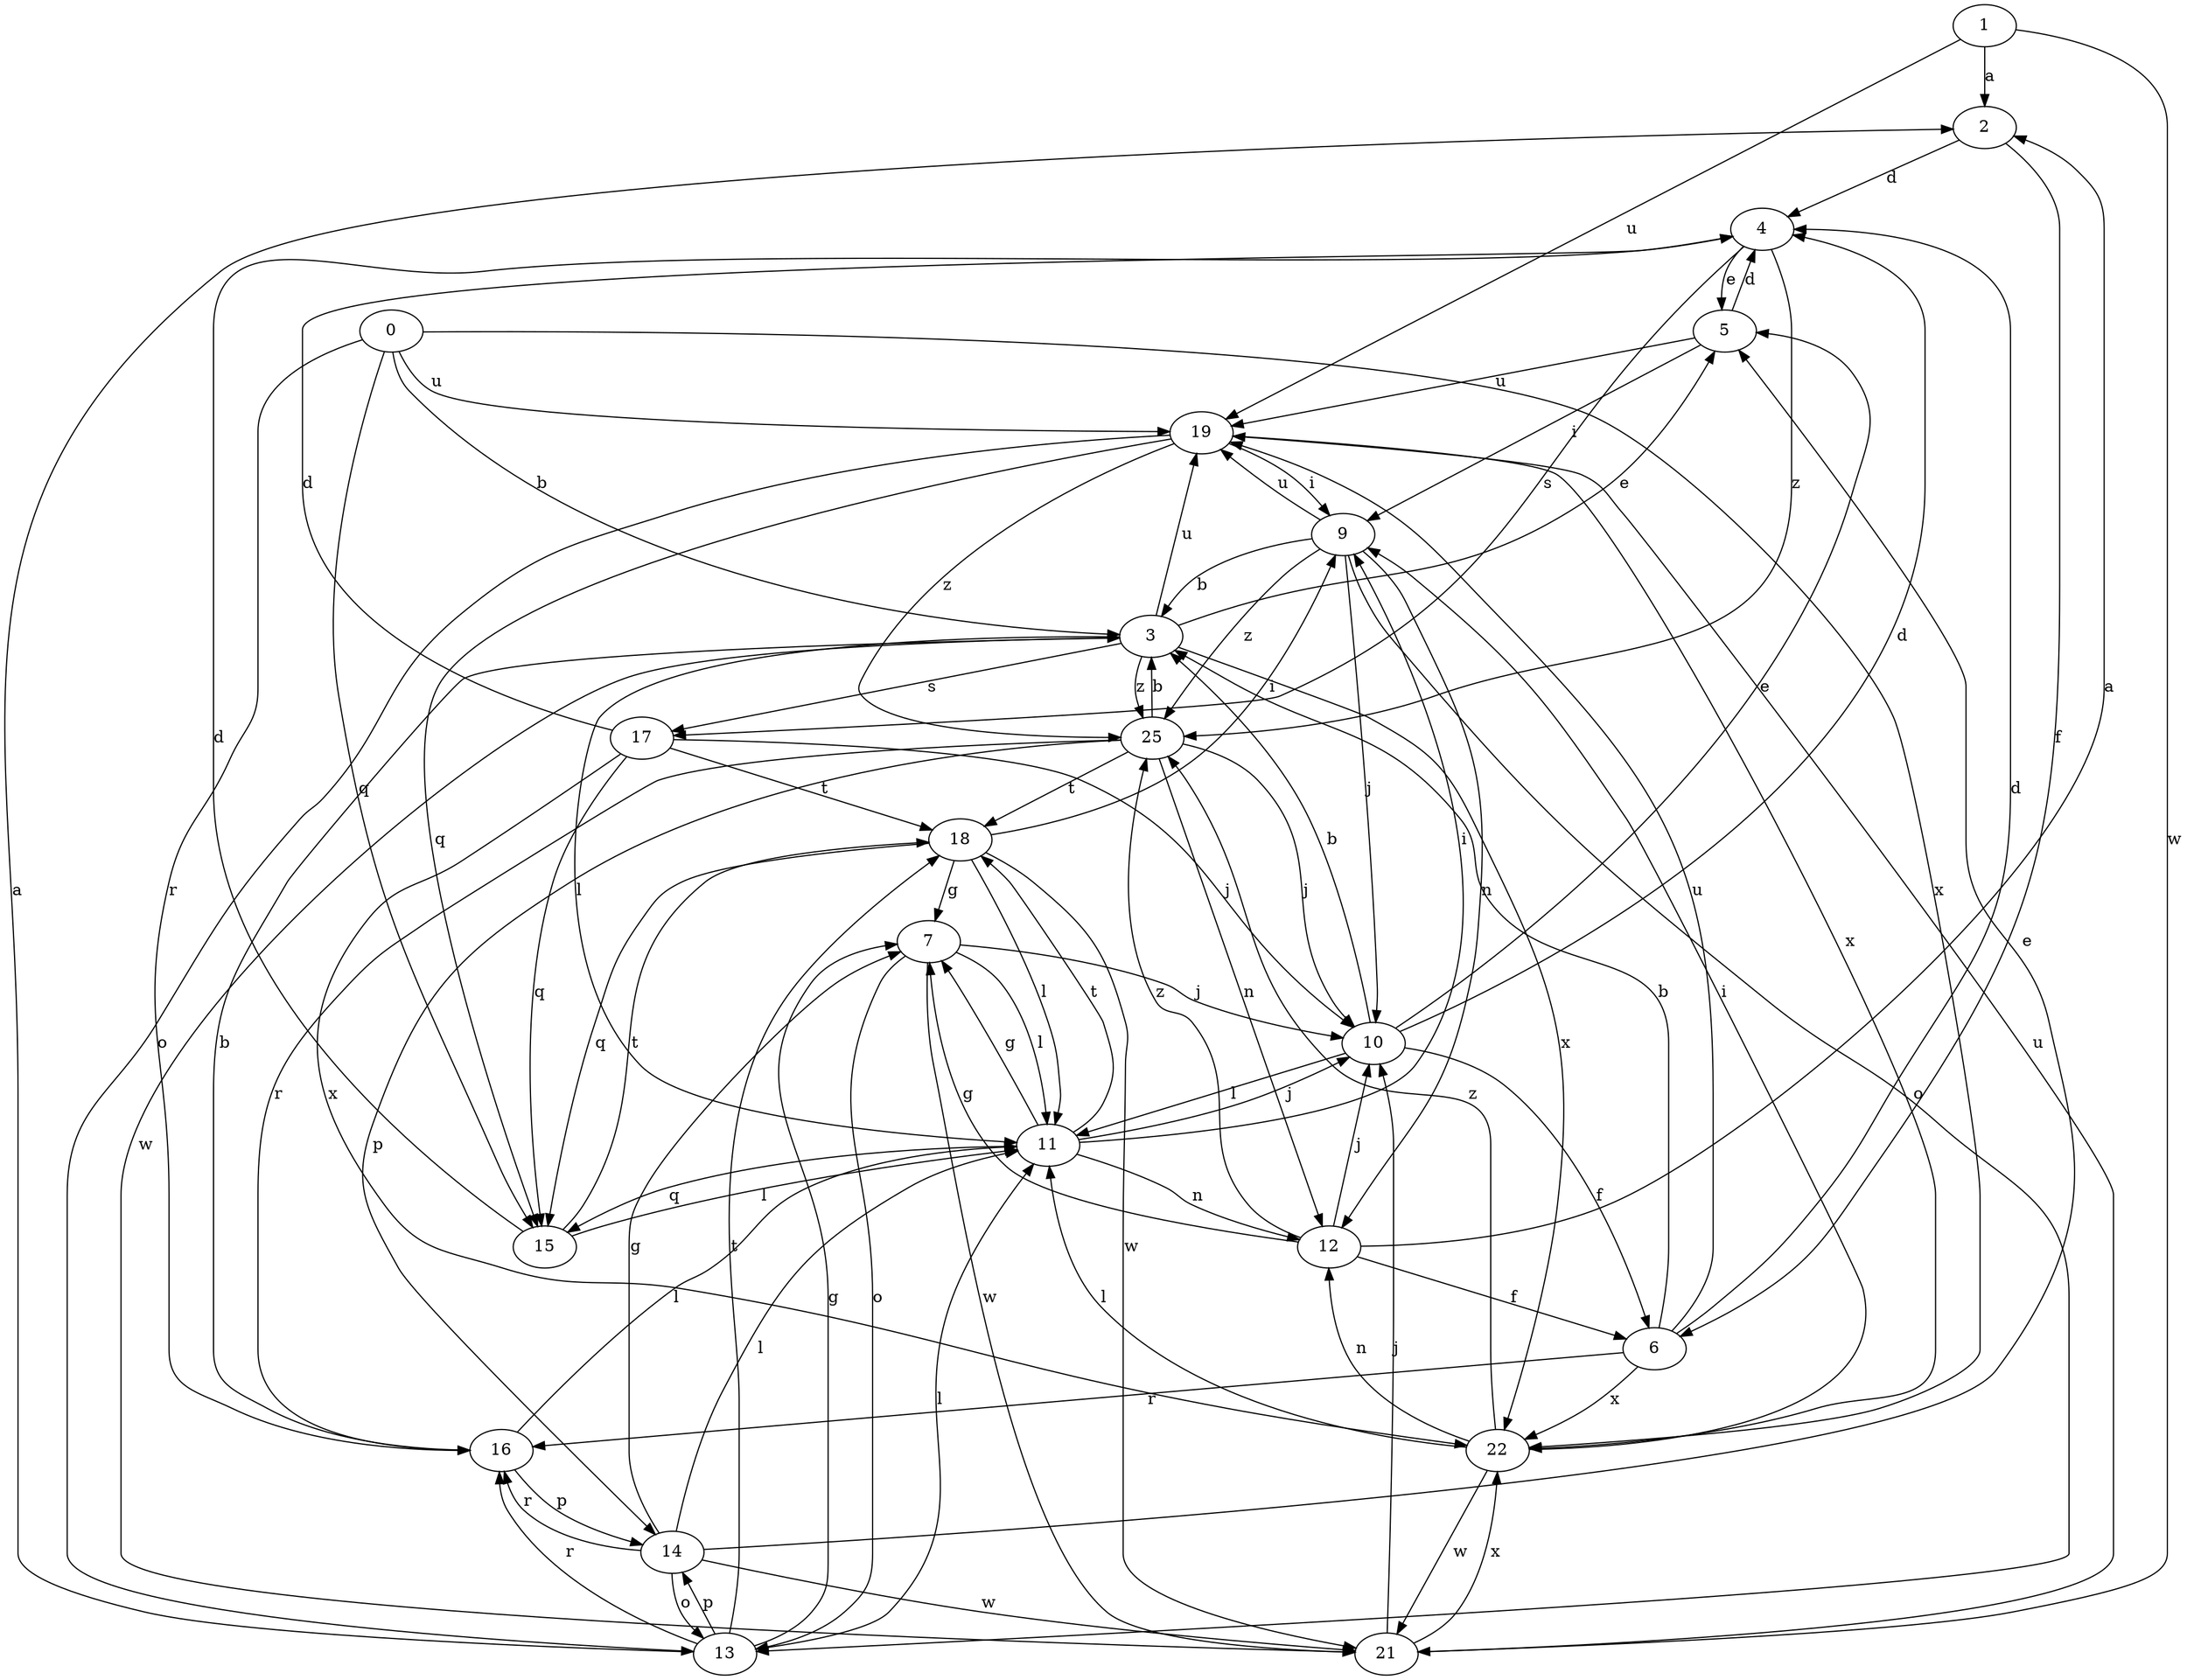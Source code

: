 strict digraph  {
1;
2;
3;
4;
5;
6;
7;
9;
10;
11;
12;
13;
14;
15;
16;
17;
0;
18;
19;
21;
22;
25;
1 -> 2  [label=a];
1 -> 19  [label=u];
1 -> 21  [label=w];
2 -> 4  [label=d];
2 -> 6  [label=f];
3 -> 5  [label=e];
3 -> 11  [label=l];
3 -> 17  [label=s];
3 -> 19  [label=u];
3 -> 21  [label=w];
3 -> 22  [label=x];
3 -> 25  [label=z];
4 -> 5  [label=e];
4 -> 17  [label=s];
4 -> 25  [label=z];
5 -> 4  [label=d];
5 -> 9  [label=i];
5 -> 19  [label=u];
6 -> 3  [label=b];
6 -> 4  [label=d];
6 -> 16  [label=r];
6 -> 19  [label=u];
6 -> 22  [label=x];
7 -> 10  [label=j];
7 -> 11  [label=l];
7 -> 13  [label=o];
7 -> 21  [label=w];
9 -> 3  [label=b];
9 -> 10  [label=j];
9 -> 12  [label=n];
9 -> 13  [label=o];
9 -> 19  [label=u];
9 -> 25  [label=z];
10 -> 3  [label=b];
10 -> 4  [label=d];
10 -> 5  [label=e];
10 -> 6  [label=f];
10 -> 11  [label=l];
11 -> 7  [label=g];
11 -> 9  [label=i];
11 -> 10  [label=j];
11 -> 12  [label=n];
11 -> 15  [label=q];
11 -> 18  [label=t];
12 -> 2  [label=a];
12 -> 6  [label=f];
12 -> 7  [label=g];
12 -> 10  [label=j];
12 -> 25  [label=z];
13 -> 2  [label=a];
13 -> 7  [label=g];
13 -> 11  [label=l];
13 -> 14  [label=p];
13 -> 16  [label=r];
13 -> 18  [label=t];
14 -> 5  [label=e];
14 -> 7  [label=g];
14 -> 11  [label=l];
14 -> 13  [label=o];
14 -> 16  [label=r];
14 -> 21  [label=w];
15 -> 4  [label=d];
15 -> 11  [label=l];
15 -> 18  [label=t];
16 -> 3  [label=b];
16 -> 11  [label=l];
16 -> 14  [label=p];
17 -> 4  [label=d];
17 -> 10  [label=j];
17 -> 15  [label=q];
17 -> 18  [label=t];
17 -> 22  [label=x];
0 -> 3  [label=b];
0 -> 15  [label=q];
0 -> 16  [label=r];
0 -> 19  [label=u];
0 -> 22  [label=x];
18 -> 7  [label=g];
18 -> 9  [label=i];
18 -> 11  [label=l];
18 -> 15  [label=q];
18 -> 21  [label=w];
19 -> 9  [label=i];
19 -> 13  [label=o];
19 -> 15  [label=q];
19 -> 22  [label=x];
19 -> 25  [label=z];
21 -> 10  [label=j];
21 -> 19  [label=u];
21 -> 22  [label=x];
22 -> 9  [label=i];
22 -> 11  [label=l];
22 -> 12  [label=n];
22 -> 21  [label=w];
22 -> 25  [label=z];
25 -> 3  [label=b];
25 -> 10  [label=j];
25 -> 12  [label=n];
25 -> 14  [label=p];
25 -> 16  [label=r];
25 -> 18  [label=t];
}
